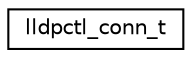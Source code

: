 digraph G
{
  edge [fontname="Helvetica",fontsize="10",labelfontname="Helvetica",labelfontsize="10"];
  node [fontname="Helvetica",fontsize="10",shape=record];
  rankdir="LR";
  Node1 [label="lldpctl_conn_t",height=0.2,width=0.4,color="black", fillcolor="white", style="filled",URL="$structlldpctl__conn__t.html"];
}
